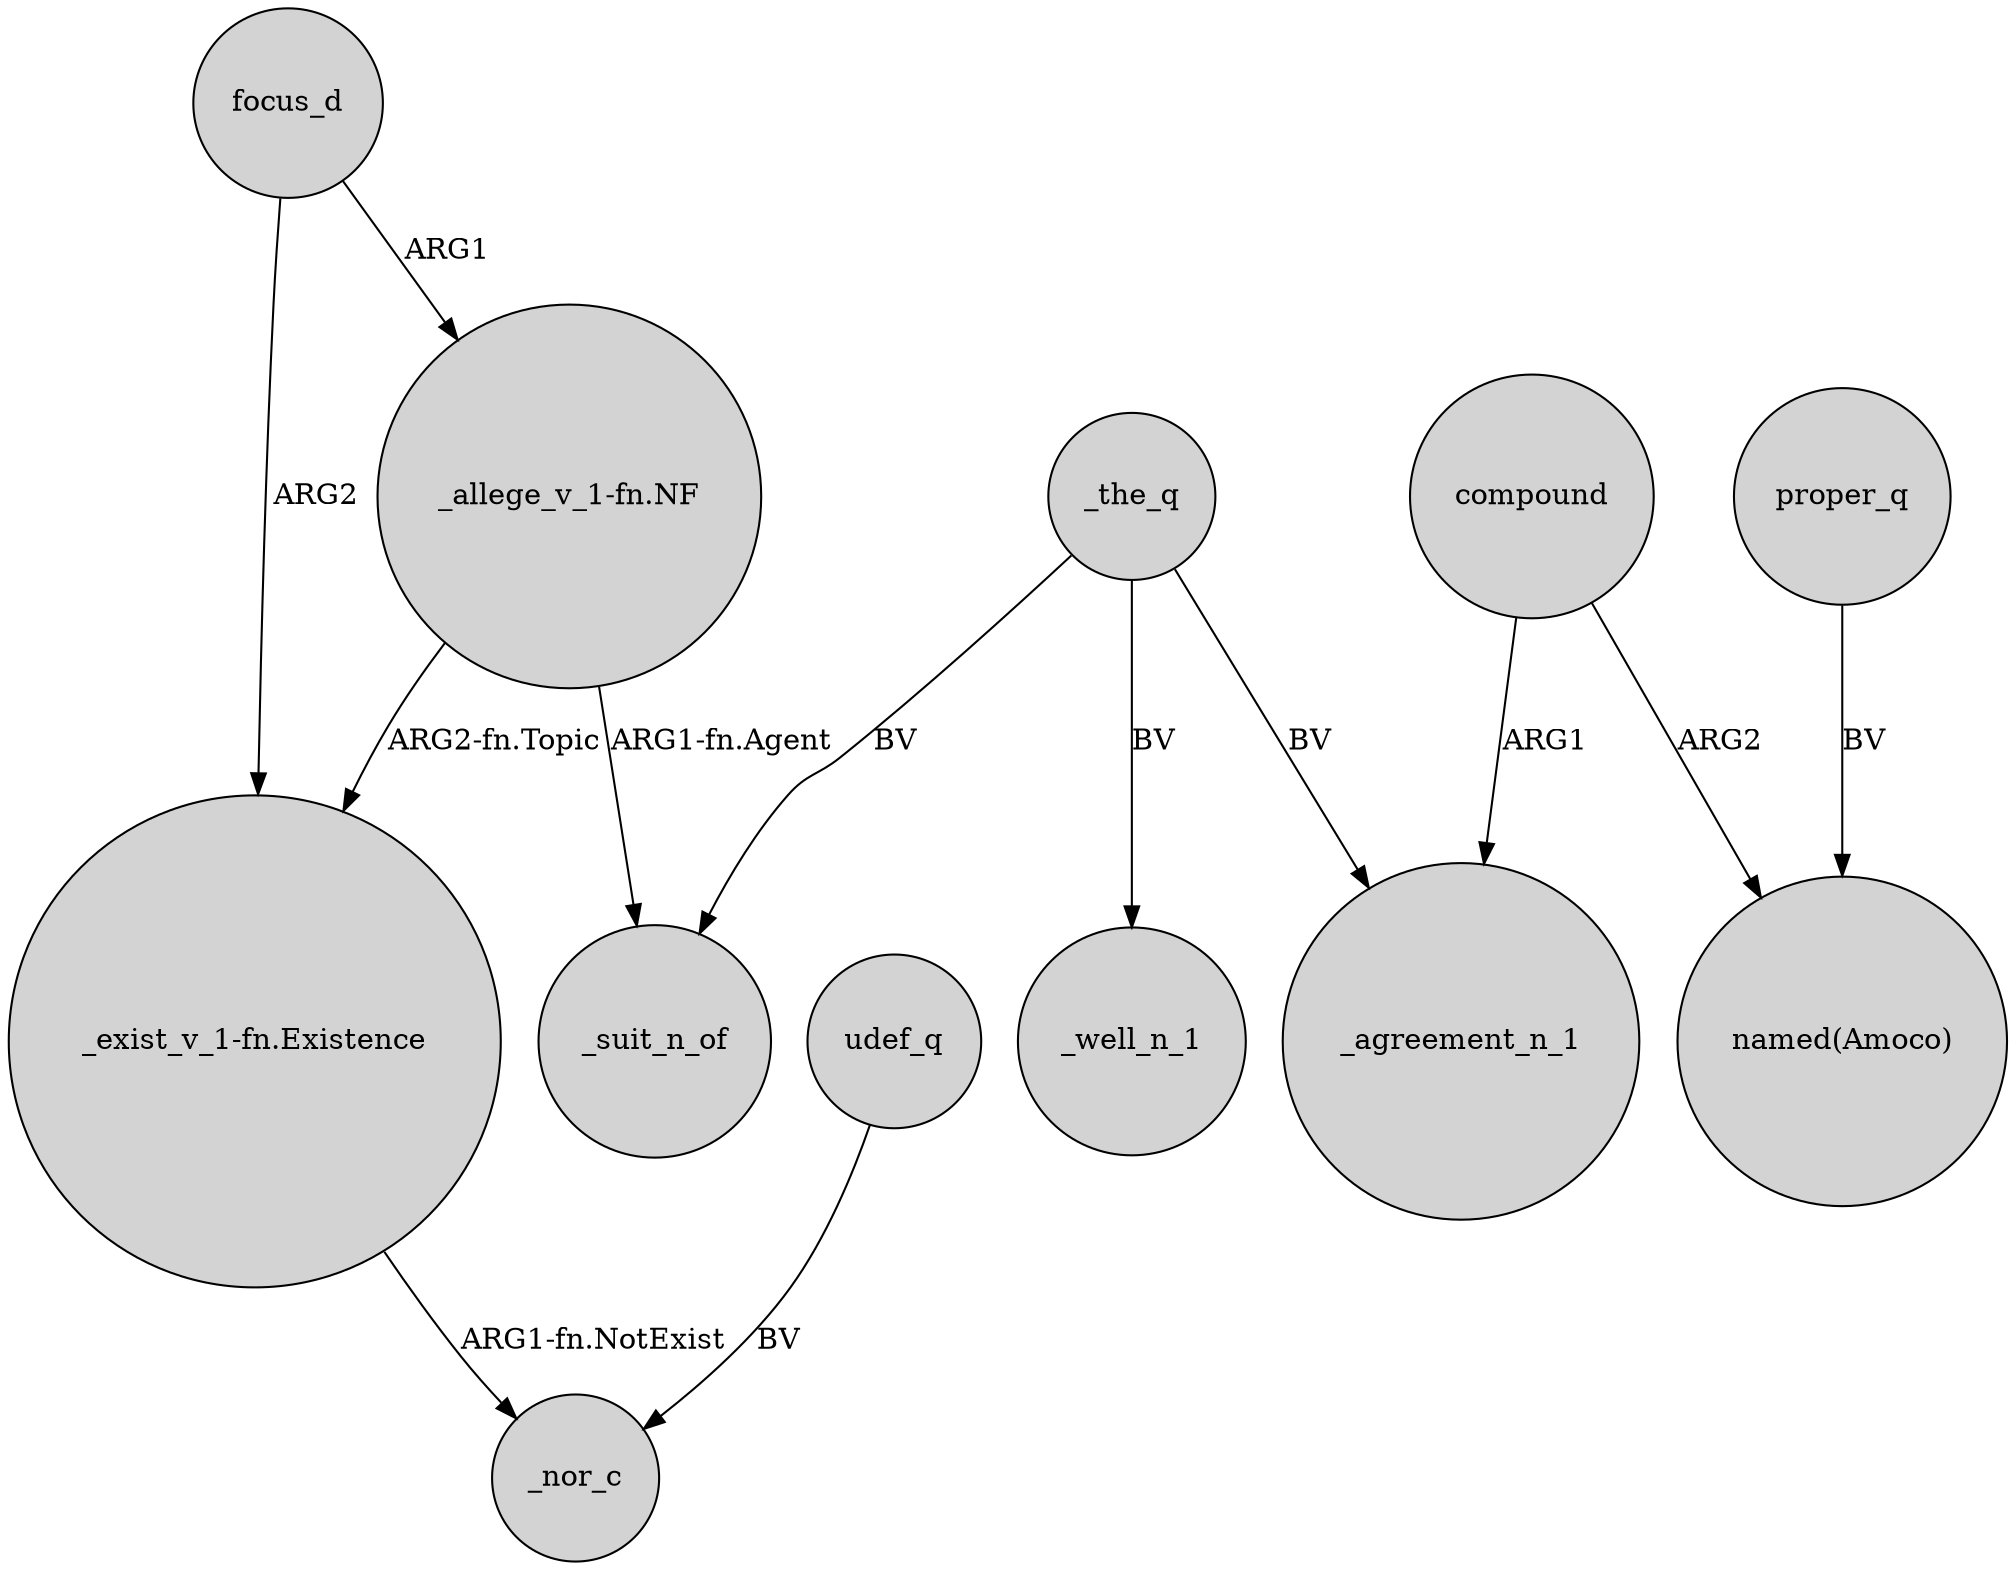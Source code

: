 digraph {
	node [shape=circle style=filled]
	focus_d -> "_allege_v_1-fn.NF" [label=ARG1]
	_the_q -> _agreement_n_1 [label=BV]
	compound -> "named(Amoco)" [label=ARG2]
	proper_q -> "named(Amoco)" [label=BV]
	_the_q -> _well_n_1 [label=BV]
	"_allege_v_1-fn.NF" -> "_exist_v_1-fn.Existence" [label="ARG2-fn.Topic"]
	focus_d -> "_exist_v_1-fn.Existence" [label=ARG2]
	udef_q -> _nor_c [label=BV]
	compound -> _agreement_n_1 [label=ARG1]
	"_exist_v_1-fn.Existence" -> _nor_c [label="ARG1-fn.NotExist"]
	_the_q -> _suit_n_of [label=BV]
	"_allege_v_1-fn.NF" -> _suit_n_of [label="ARG1-fn.Agent"]
}
